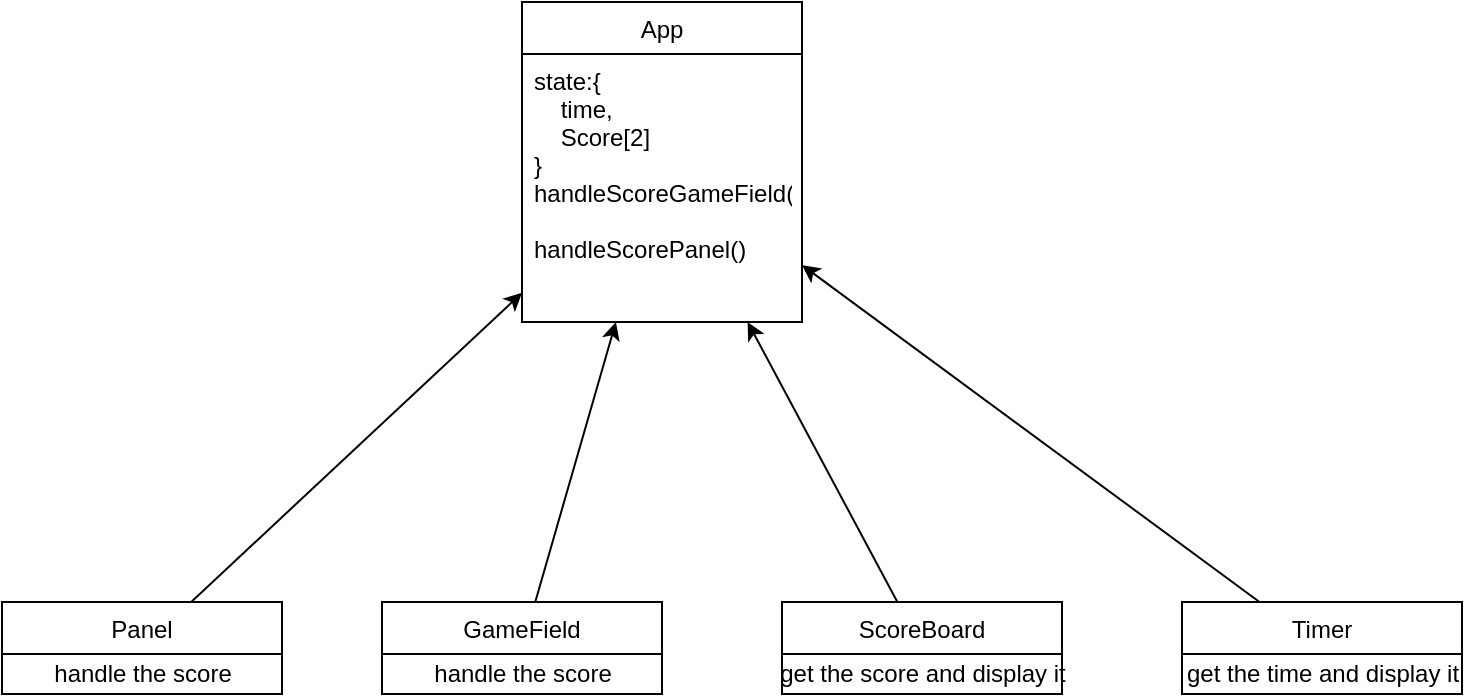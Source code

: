 <mxfile version="14.2.7" type="github">
  <diagram id="yiPsMUvP7zbMA0YJpADA" name="Page-1">
    <mxGraphModel dx="1186" dy="764" grid="1" gridSize="10" guides="1" tooltips="1" connect="1" arrows="1" fold="1" page="1" pageScale="1" pageWidth="850" pageHeight="1100" math="0" shadow="0">
      <root>
        <mxCell id="0" />
        <mxCell id="1" parent="0" />
        <mxCell id="kEJOGywwCOTzoZ82FWmy-1" value="App" style="swimlane;fontStyle=0;childLayout=stackLayout;horizontal=1;startSize=26;fillColor=none;horizontalStack=0;resizeParent=1;resizeParentMax=0;resizeLast=0;collapsible=1;marginBottom=0;" parent="1" vertex="1">
          <mxGeometry x="330" y="240" width="140" height="160" as="geometry" />
        </mxCell>
        <mxCell id="kEJOGywwCOTzoZ82FWmy-2" value="state:{&#xa;    time,&#xa;    Score[2]&#xa;}&#xa;handleScoreGameField()&#xa;&#xa;handleScorePanel()" style="text;strokeColor=none;fillColor=none;align=left;verticalAlign=top;spacingLeft=4;spacingRight=4;overflow=hidden;rotatable=0;points=[[0,0.5],[1,0.5]];portConstraint=eastwest;" parent="kEJOGywwCOTzoZ82FWmy-1" vertex="1">
          <mxGeometry y="26" width="140" height="134" as="geometry" />
        </mxCell>
        <mxCell id="kEJOGywwCOTzoZ82FWmy-5" value="ScoreBoard" style="swimlane;fontStyle=0;childLayout=stackLayout;horizontal=1;startSize=26;fillColor=none;horizontalStack=0;resizeParent=1;resizeParentMax=0;resizeLast=0;collapsible=1;marginBottom=0;" parent="1" vertex="1">
          <mxGeometry x="460" y="540" width="140" height="46" as="geometry" />
        </mxCell>
        <mxCell id="Sdubi5bN4TDRwVbgHYI4-1" value="get the score and display it" style="text;html=1;align=center;verticalAlign=middle;resizable=0;points=[];autosize=1;" parent="kEJOGywwCOTzoZ82FWmy-5" vertex="1">
          <mxGeometry y="26" width="140" height="20" as="geometry" />
        </mxCell>
        <mxCell id="kEJOGywwCOTzoZ82FWmy-9" value="Timer" style="swimlane;fontStyle=0;childLayout=stackLayout;horizontal=1;startSize=26;fillColor=none;horizontalStack=0;resizeParent=1;resizeParentMax=0;resizeLast=0;collapsible=1;marginBottom=0;" parent="1" vertex="1">
          <mxGeometry x="660" y="540" width="140" height="46" as="geometry" />
        </mxCell>
        <mxCell id="Sdubi5bN4TDRwVbgHYI4-2" value="get the time and display it" style="text;html=1;align=center;verticalAlign=middle;resizable=0;points=[];autosize=1;" parent="kEJOGywwCOTzoZ82FWmy-9" vertex="1">
          <mxGeometry y="26" width="140" height="20" as="geometry" />
        </mxCell>
        <mxCell id="kEJOGywwCOTzoZ82FWmy-13" value="GameField" style="swimlane;fontStyle=0;childLayout=stackLayout;horizontal=1;startSize=26;fillColor=none;horizontalStack=0;resizeParent=1;resizeParentMax=0;resizeLast=0;collapsible=1;marginBottom=0;" parent="1" vertex="1">
          <mxGeometry x="260" y="540" width="140" height="46" as="geometry" />
        </mxCell>
        <mxCell id="kEJOGywwCOTzoZ82FWmy-29" value="handle the score" style="text;html=1;align=center;verticalAlign=middle;resizable=0;points=[];autosize=1;" parent="kEJOGywwCOTzoZ82FWmy-13" vertex="1">
          <mxGeometry y="26" width="140" height="20" as="geometry" />
        </mxCell>
        <mxCell id="kEJOGywwCOTzoZ82FWmy-17" value="Panel" style="swimlane;fontStyle=0;childLayout=stackLayout;horizontal=1;startSize=26;fillColor=none;horizontalStack=0;resizeParent=1;resizeParentMax=0;resizeLast=0;collapsible=1;marginBottom=0;" parent="1" vertex="1">
          <mxGeometry x="70" y="540" width="140" height="46" as="geometry" />
        </mxCell>
        <mxCell id="kEJOGywwCOTzoZ82FWmy-27" value="handle the score&lt;br&gt;" style="text;html=1;align=center;verticalAlign=middle;resizable=0;points=[];autosize=1;" parent="kEJOGywwCOTzoZ82FWmy-17" vertex="1">
          <mxGeometry y="26" width="140" height="20" as="geometry" />
        </mxCell>
        <mxCell id="kEJOGywwCOTzoZ82FWmy-21" value="" style="endArrow=classic;html=1;" parent="1" source="kEJOGywwCOTzoZ82FWmy-17" target="kEJOGywwCOTzoZ82FWmy-1" edge="1">
          <mxGeometry width="50" height="50" relative="1" as="geometry">
            <mxPoint x="490" y="420" as="sourcePoint" />
            <mxPoint x="540" y="370" as="targetPoint" />
          </mxGeometry>
        </mxCell>
        <mxCell id="kEJOGywwCOTzoZ82FWmy-23" value="" style="endArrow=classic;html=1;" parent="1" source="kEJOGywwCOTzoZ82FWmy-13" target="kEJOGywwCOTzoZ82FWmy-1" edge="1">
          <mxGeometry width="50" height="50" relative="1" as="geometry">
            <mxPoint x="490" y="420" as="sourcePoint" />
            <mxPoint x="540" y="370" as="targetPoint" />
          </mxGeometry>
        </mxCell>
        <mxCell id="kEJOGywwCOTzoZ82FWmy-24" value="" style="endArrow=classic;html=1;" parent="1" source="kEJOGywwCOTzoZ82FWmy-5" target="kEJOGywwCOTzoZ82FWmy-1" edge="1">
          <mxGeometry width="50" height="50" relative="1" as="geometry">
            <mxPoint x="377.969" y="530" as="sourcePoint" />
            <mxPoint x="399.119" y="392" as="targetPoint" />
          </mxGeometry>
        </mxCell>
        <mxCell id="kEJOGywwCOTzoZ82FWmy-25" value="" style="endArrow=classic;html=1;" parent="1" source="kEJOGywwCOTzoZ82FWmy-9" target="kEJOGywwCOTzoZ82FWmy-1" edge="1">
          <mxGeometry width="50" height="50" relative="1" as="geometry">
            <mxPoint x="387.969" y="540" as="sourcePoint" />
            <mxPoint x="409.119" y="402" as="targetPoint" />
          </mxGeometry>
        </mxCell>
      </root>
    </mxGraphModel>
  </diagram>
</mxfile>
